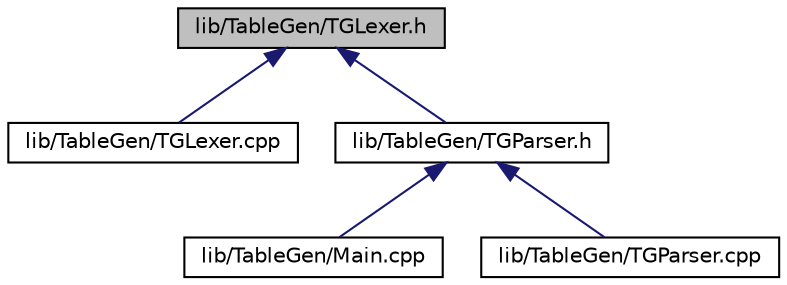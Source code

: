 digraph "lib/TableGen/TGLexer.h"
{
 // LATEX_PDF_SIZE
  bgcolor="transparent";
  edge [fontname="Helvetica",fontsize="10",labelfontname="Helvetica",labelfontsize="10"];
  node [fontname="Helvetica",fontsize="10",shape="box"];
  Node1 [label="lib/TableGen/TGLexer.h",height=0.2,width=0.4,color="black", fillcolor="grey75", style="filled", fontcolor="black",tooltip=" "];
  Node1 -> Node2 [dir="back",color="midnightblue",fontsize="10",style="solid",fontname="Helvetica"];
  Node2 [label="lib/TableGen/TGLexer.cpp",height=0.2,width=0.4,color="black",URL="$TGLexer_8cpp.html",tooltip=" "];
  Node1 -> Node3 [dir="back",color="midnightblue",fontsize="10",style="solid",fontname="Helvetica"];
  Node3 [label="lib/TableGen/TGParser.h",height=0.2,width=0.4,color="black",URL="$TGParser_8h.html",tooltip=" "];
  Node3 -> Node4 [dir="back",color="midnightblue",fontsize="10",style="solid",fontname="Helvetica"];
  Node4 [label="lib/TableGen/Main.cpp",height=0.2,width=0.4,color="black",URL="$Main_8cpp.html",tooltip=" "];
  Node3 -> Node5 [dir="back",color="midnightblue",fontsize="10",style="solid",fontname="Helvetica"];
  Node5 [label="lib/TableGen/TGParser.cpp",height=0.2,width=0.4,color="black",URL="$TGParser_8cpp.html",tooltip=" "];
}
